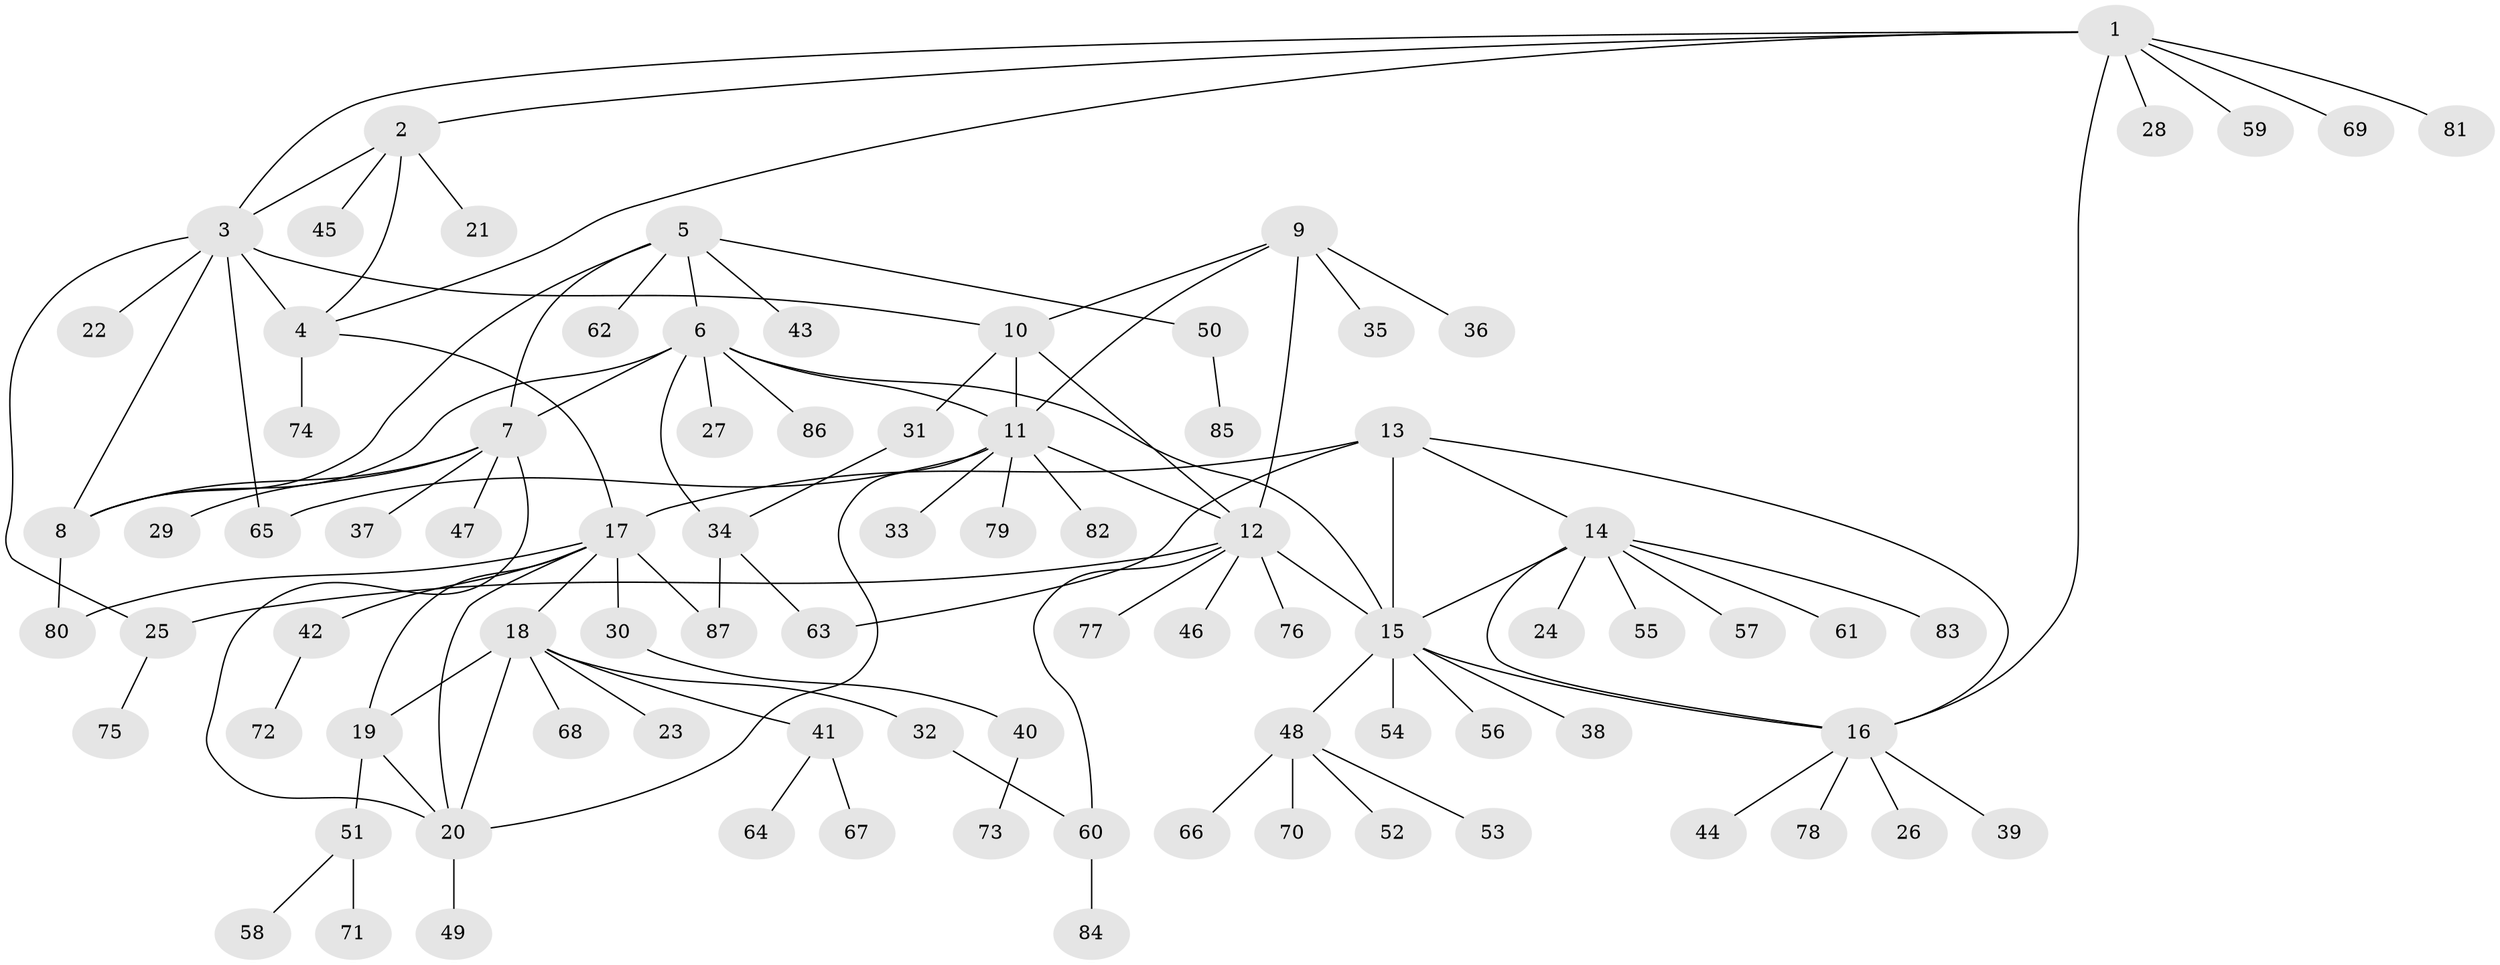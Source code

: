// coarse degree distribution, {9: 0.03278688524590164, 1: 0.5573770491803278, 6: 0.03278688524590164, 10: 0.01639344262295082, 5: 0.06557377049180328, 2: 0.13114754098360656, 3: 0.03278688524590164, 7: 0.06557377049180328, 4: 0.04918032786885246, 8: 0.01639344262295082}
// Generated by graph-tools (version 1.1) at 2025/37/03/04/25 23:37:34]
// undirected, 87 vertices, 114 edges
graph export_dot {
  node [color=gray90,style=filled];
  1;
  2;
  3;
  4;
  5;
  6;
  7;
  8;
  9;
  10;
  11;
  12;
  13;
  14;
  15;
  16;
  17;
  18;
  19;
  20;
  21;
  22;
  23;
  24;
  25;
  26;
  27;
  28;
  29;
  30;
  31;
  32;
  33;
  34;
  35;
  36;
  37;
  38;
  39;
  40;
  41;
  42;
  43;
  44;
  45;
  46;
  47;
  48;
  49;
  50;
  51;
  52;
  53;
  54;
  55;
  56;
  57;
  58;
  59;
  60;
  61;
  62;
  63;
  64;
  65;
  66;
  67;
  68;
  69;
  70;
  71;
  72;
  73;
  74;
  75;
  76;
  77;
  78;
  79;
  80;
  81;
  82;
  83;
  84;
  85;
  86;
  87;
  1 -- 2;
  1 -- 3;
  1 -- 4;
  1 -- 16;
  1 -- 28;
  1 -- 59;
  1 -- 69;
  1 -- 81;
  2 -- 3;
  2 -- 4;
  2 -- 21;
  2 -- 45;
  3 -- 4;
  3 -- 8;
  3 -- 10;
  3 -- 22;
  3 -- 25;
  3 -- 65;
  4 -- 17;
  4 -- 74;
  5 -- 6;
  5 -- 7;
  5 -- 8;
  5 -- 43;
  5 -- 50;
  5 -- 62;
  6 -- 7;
  6 -- 8;
  6 -- 11;
  6 -- 15;
  6 -- 27;
  6 -- 34;
  6 -- 86;
  7 -- 8;
  7 -- 20;
  7 -- 29;
  7 -- 37;
  7 -- 47;
  8 -- 80;
  9 -- 10;
  9 -- 11;
  9 -- 12;
  9 -- 35;
  9 -- 36;
  10 -- 11;
  10 -- 12;
  10 -- 31;
  11 -- 12;
  11 -- 20;
  11 -- 33;
  11 -- 65;
  11 -- 79;
  11 -- 82;
  12 -- 15;
  12 -- 25;
  12 -- 46;
  12 -- 60;
  12 -- 76;
  12 -- 77;
  13 -- 14;
  13 -- 15;
  13 -- 16;
  13 -- 17;
  13 -- 63;
  14 -- 15;
  14 -- 16;
  14 -- 24;
  14 -- 55;
  14 -- 57;
  14 -- 61;
  14 -- 83;
  15 -- 16;
  15 -- 38;
  15 -- 48;
  15 -- 54;
  15 -- 56;
  16 -- 26;
  16 -- 39;
  16 -- 44;
  16 -- 78;
  17 -- 18;
  17 -- 19;
  17 -- 20;
  17 -- 30;
  17 -- 42;
  17 -- 80;
  17 -- 87;
  18 -- 19;
  18 -- 20;
  18 -- 23;
  18 -- 32;
  18 -- 41;
  18 -- 68;
  19 -- 20;
  19 -- 51;
  20 -- 49;
  25 -- 75;
  30 -- 40;
  31 -- 34;
  32 -- 60;
  34 -- 63;
  34 -- 87;
  40 -- 73;
  41 -- 64;
  41 -- 67;
  42 -- 72;
  48 -- 52;
  48 -- 53;
  48 -- 66;
  48 -- 70;
  50 -- 85;
  51 -- 58;
  51 -- 71;
  60 -- 84;
}
